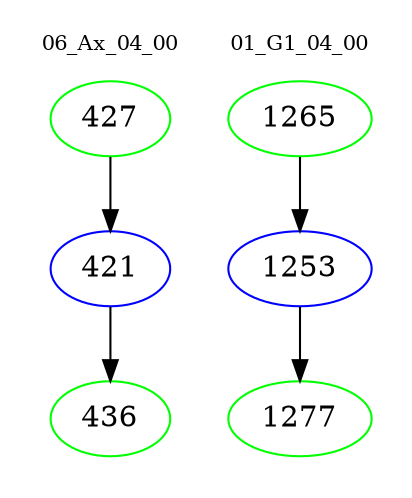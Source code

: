 digraph{
subgraph cluster_0 {
color = white
label = "06_Ax_04_00";
fontsize=10;
T0_427 [label="427", color="green"]
T0_427 -> T0_421 [color="black"]
T0_421 [label="421", color="blue"]
T0_421 -> T0_436 [color="black"]
T0_436 [label="436", color="green"]
}
subgraph cluster_1 {
color = white
label = "01_G1_04_00";
fontsize=10;
T1_1265 [label="1265", color="green"]
T1_1265 -> T1_1253 [color="black"]
T1_1253 [label="1253", color="blue"]
T1_1253 -> T1_1277 [color="black"]
T1_1277 [label="1277", color="green"]
}
}
